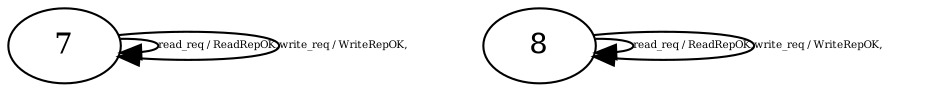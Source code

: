 digraph "Automata" { 
	 "7" [shape=ellipse,style=filled,fillcolor=white,URL="7"];
	 "8" [shape=ellipse,style=filled,fillcolor=white,URL="8"];
	 "7"->"7" [fontsize=5,label="read_req / ReadRepOK,",URL="t115"];
	 "7"->"7" [fontsize=5,label="write_req / WriteRepOK,",URL="t116"];
	 "8"->"8" [fontsize=5,label="read_req / ReadRepOK,",URL="t130"];
	 "8"->"8" [fontsize=5,label="write_req / WriteRepOK,",URL="t131"];
}
